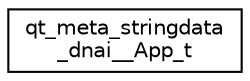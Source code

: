 digraph "Graphical Class Hierarchy"
{
  edge [fontname="Helvetica",fontsize="10",labelfontname="Helvetica",labelfontsize="10"];
  node [fontname="Helvetica",fontsize="10",shape=record];
  rankdir="LR";
  Node1 [label="qt_meta_stringdata\l_dnai__App_t",height=0.2,width=0.4,color="black", fillcolor="white", style="filled",URL="$structqt__meta__stringdata__dnai_____app__t.html"];
}
